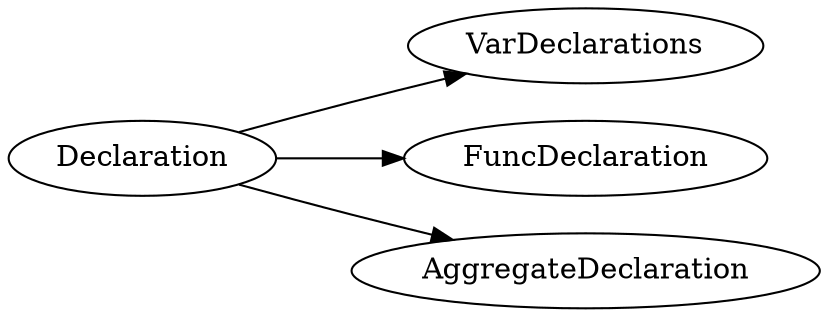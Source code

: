 /*
Source file for declaration.svg and declaration.eps. The
commands to run (assuming graphviz is installed) are:

cd /path/to/dlang.org/images
dot -Tsvg declaration.dot >declaration.svg
dot -Teps declaration.dot >declaration.eps

These commands are not part of the makefile because the files are fairly stable
and so as to not make the build depending on graphviz being installed.
*/

digraph "Declaration" {
    rankdir="LR";
    "Declaration" -> {"VarDeclarations", "FuncDeclaration", "AggregateDeclaration"};
}
